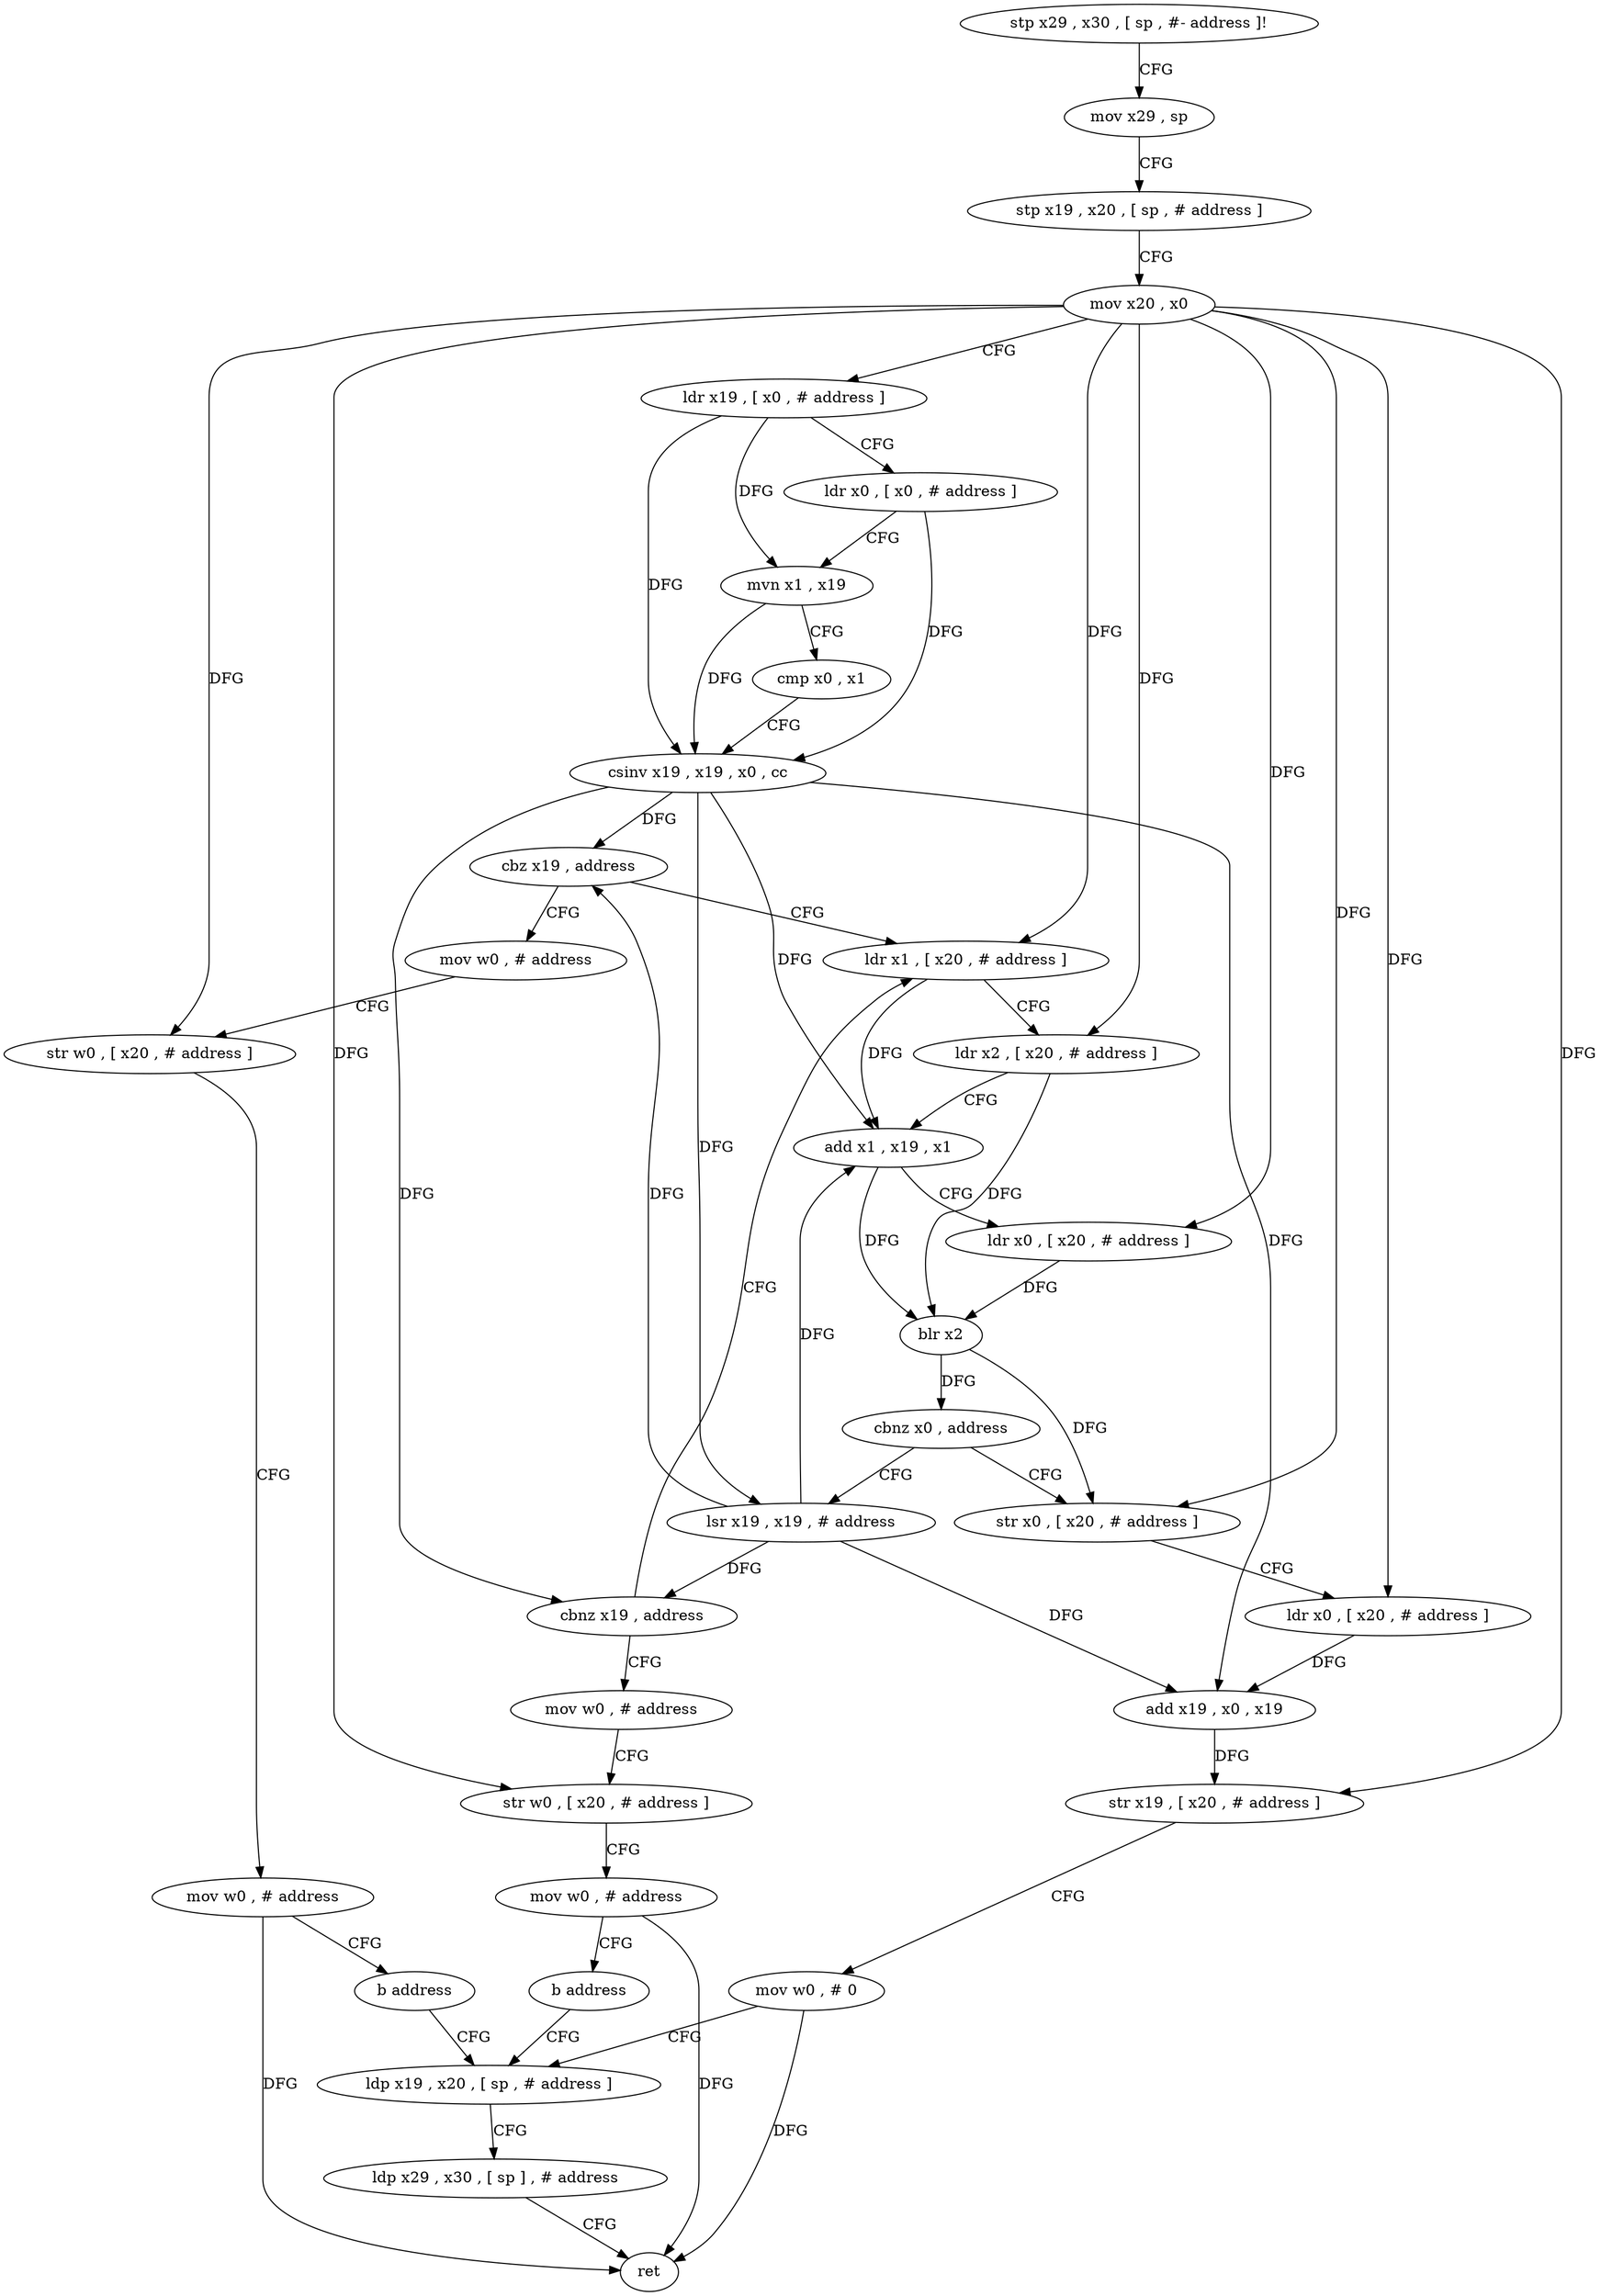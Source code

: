 digraph "func" {
"4287052" [label = "stp x29 , x30 , [ sp , #- address ]!" ]
"4287056" [label = "mov x29 , sp" ]
"4287060" [label = "stp x19 , x20 , [ sp , # address ]" ]
"4287064" [label = "mov x20 , x0" ]
"4287068" [label = "ldr x19 , [ x0 , # address ]" ]
"4287072" [label = "ldr x0 , [ x0 , # address ]" ]
"4287076" [label = "mvn x1 , x19" ]
"4287080" [label = "cmp x0 , x1" ]
"4287084" [label = "csinv x19 , x19 , x0 , cc" ]
"4287088" [label = "cbz x19 , address" ]
"4287140" [label = "mov w0 , # address" ]
"4287092" [label = "ldr x1 , [ x20 , # address ]" ]
"4287144" [label = "str w0 , [ x20 , # address ]" ]
"4287148" [label = "mov w0 , # address" ]
"4287152" [label = "b address" ]
"4287176" [label = "ldp x19 , x20 , [ sp , # address ]" ]
"4287096" [label = "ldr x2 , [ x20 , # address ]" ]
"4287100" [label = "add x1 , x19 , x1" ]
"4287104" [label = "ldr x0 , [ x20 , # address ]" ]
"4287108" [label = "blr x2" ]
"4287112" [label = "cbnz x0 , address" ]
"4287156" [label = "str x0 , [ x20 , # address ]" ]
"4287116" [label = "lsr x19 , x19 , # address" ]
"4287180" [label = "ldp x29 , x30 , [ sp ] , # address" ]
"4287184" [label = "ret" ]
"4287160" [label = "ldr x0 , [ x20 , # address ]" ]
"4287164" [label = "add x19 , x0 , x19" ]
"4287168" [label = "str x19 , [ x20 , # address ]" ]
"4287172" [label = "mov w0 , # 0" ]
"4287120" [label = "cbnz x19 , address" ]
"4287124" [label = "mov w0 , # address" ]
"4287128" [label = "str w0 , [ x20 , # address ]" ]
"4287132" [label = "mov w0 , # address" ]
"4287136" [label = "b address" ]
"4287052" -> "4287056" [ label = "CFG" ]
"4287056" -> "4287060" [ label = "CFG" ]
"4287060" -> "4287064" [ label = "CFG" ]
"4287064" -> "4287068" [ label = "CFG" ]
"4287064" -> "4287144" [ label = "DFG" ]
"4287064" -> "4287092" [ label = "DFG" ]
"4287064" -> "4287096" [ label = "DFG" ]
"4287064" -> "4287104" [ label = "DFG" ]
"4287064" -> "4287156" [ label = "DFG" ]
"4287064" -> "4287160" [ label = "DFG" ]
"4287064" -> "4287168" [ label = "DFG" ]
"4287064" -> "4287128" [ label = "DFG" ]
"4287068" -> "4287072" [ label = "CFG" ]
"4287068" -> "4287076" [ label = "DFG" ]
"4287068" -> "4287084" [ label = "DFG" ]
"4287072" -> "4287076" [ label = "CFG" ]
"4287072" -> "4287084" [ label = "DFG" ]
"4287076" -> "4287080" [ label = "CFG" ]
"4287076" -> "4287084" [ label = "DFG" ]
"4287080" -> "4287084" [ label = "CFG" ]
"4287084" -> "4287088" [ label = "DFG" ]
"4287084" -> "4287100" [ label = "DFG" ]
"4287084" -> "4287164" [ label = "DFG" ]
"4287084" -> "4287116" [ label = "DFG" ]
"4287084" -> "4287120" [ label = "DFG" ]
"4287088" -> "4287140" [ label = "CFG" ]
"4287088" -> "4287092" [ label = "CFG" ]
"4287140" -> "4287144" [ label = "CFG" ]
"4287092" -> "4287096" [ label = "CFG" ]
"4287092" -> "4287100" [ label = "DFG" ]
"4287144" -> "4287148" [ label = "CFG" ]
"4287148" -> "4287152" [ label = "CFG" ]
"4287148" -> "4287184" [ label = "DFG" ]
"4287152" -> "4287176" [ label = "CFG" ]
"4287176" -> "4287180" [ label = "CFG" ]
"4287096" -> "4287100" [ label = "CFG" ]
"4287096" -> "4287108" [ label = "DFG" ]
"4287100" -> "4287104" [ label = "CFG" ]
"4287100" -> "4287108" [ label = "DFG" ]
"4287104" -> "4287108" [ label = "DFG" ]
"4287108" -> "4287112" [ label = "DFG" ]
"4287108" -> "4287156" [ label = "DFG" ]
"4287112" -> "4287156" [ label = "CFG" ]
"4287112" -> "4287116" [ label = "CFG" ]
"4287156" -> "4287160" [ label = "CFG" ]
"4287116" -> "4287120" [ label = "DFG" ]
"4287116" -> "4287088" [ label = "DFG" ]
"4287116" -> "4287164" [ label = "DFG" ]
"4287116" -> "4287100" [ label = "DFG" ]
"4287180" -> "4287184" [ label = "CFG" ]
"4287160" -> "4287164" [ label = "DFG" ]
"4287164" -> "4287168" [ label = "DFG" ]
"4287168" -> "4287172" [ label = "CFG" ]
"4287172" -> "4287176" [ label = "CFG" ]
"4287172" -> "4287184" [ label = "DFG" ]
"4287120" -> "4287092" [ label = "CFG" ]
"4287120" -> "4287124" [ label = "CFG" ]
"4287124" -> "4287128" [ label = "CFG" ]
"4287128" -> "4287132" [ label = "CFG" ]
"4287132" -> "4287136" [ label = "CFG" ]
"4287132" -> "4287184" [ label = "DFG" ]
"4287136" -> "4287176" [ label = "CFG" ]
}
